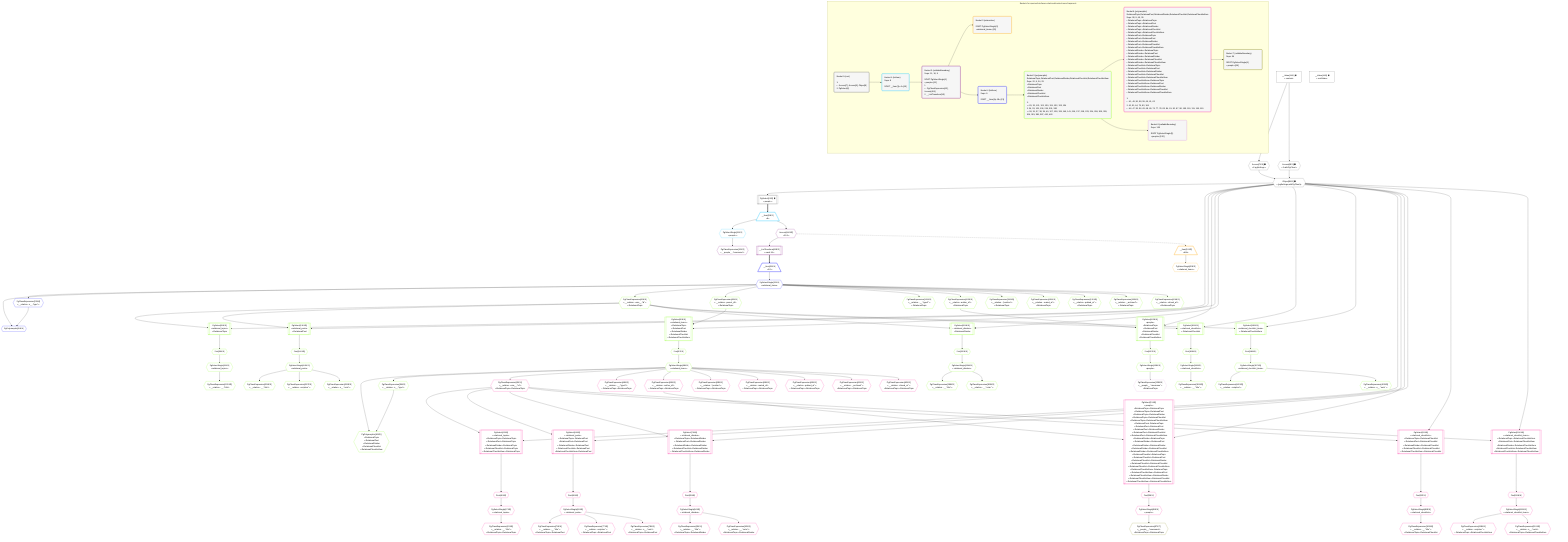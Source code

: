 %%{init: {'themeVariables': { 'fontSize': '12px'}}}%%
graph TD
    classDef path fill:#eee,stroke:#000,color:#000
    classDef plan fill:#fff,stroke-width:1px,color:#000
    classDef itemplan fill:#fff,stroke-width:2px,color:#000
    classDef unbatchedplan fill:#dff,stroke-width:1px,color:#000
    classDef sideeffectplan fill:#fcc,stroke-width:2px,color:#000
    classDef bucket fill:#f6f6f6,color:#000,stroke-width:2px,text-align:left


    %% plan dependencies
    Object9{{"Object[9∈0] ➊<br />ᐸ{pgSettings,withPgClient}ᐳ"}}:::plan
    Access7{{"Access[7∈0] ➊<br />ᐸ2.pgSettingsᐳ"}}:::plan
    Access8{{"Access[8∈0] ➊<br />ᐸ2.withPgClientᐳ"}}:::plan
    Access7 & Access8 --> Object9
    PgSelect6[["PgSelect[6∈0] ➊<br />ᐸpeopleᐳ"]]:::plan
    Object9 --> PgSelect6
    __Value2["__Value[2∈0] ➊<br />ᐸcontextᐳ"]:::plan
    __Value2 --> Access7
    __Value2 --> Access8
    __Value4["__Value[4∈0] ➊<br />ᐸrootValueᐳ"]:::plan
    __Item10[/"__Item[10∈1]<br />ᐸ6ᐳ"\]:::itemplan
    PgSelect6 ==> __Item10
    PgSelectSingle11{{"PgSelectSingle[11∈1]<br />ᐸpeopleᐳ"}}:::plan
    __Item10 --> PgSelectSingle11
    PgClassExpression12{{"PgClassExpression[12∈2]<br />ᐸ__people__.”username”ᐳ"}}:::plan
    PgSelectSingle11 --> PgClassExpression12
    __ListTransform18[["__ListTransform[18∈2]<br />ᐸeach:14ᐳ"]]:::plan
    Access464{{"Access[464∈2]<br />ᐸ10.1ᐳ"}}:::plan
    Access464 --> __ListTransform18
    __Item10 --> Access464
    __Item19[/"__Item[19∈3]<br />ᐸ464ᐳ"\]:::itemplan
    Access464 -.-> __Item19
    PgSelectSingle20{{"PgSelectSingle[20∈3]<br />ᐸrelational_itemsᐳ"}}:::plan
    __Item19 --> PgSelectSingle20
    PgPolymorphic24{{"PgPolymorphic[24∈4]"}}:::plan
    PgSelectSingle22{{"PgSelectSingle[22∈4]<br />ᐸrelational_itemsᐳ"}}:::plan
    PgClassExpression23{{"PgClassExpression[23∈4]<br />ᐸ__relation...s__.”type”ᐳ"}}:::plan
    PgSelectSingle22 & PgClassExpression23 --> PgPolymorphic24
    __Item21[/"__Item[21∈4]<br />ᐸ18ᐳ"\]:::itemplan
    __ListTransform18 ==> __Item21
    __Item21 --> PgSelectSingle22
    PgSelectSingle22 --> PgClassExpression23
    PgSelect26[["PgSelect[26∈5]<br />ᐸrelational_topicsᐳ<br />ᐳRelationalTopic"]]:::plan
    PgClassExpression25{{"PgClassExpression[25∈5]<br />ᐸ__relation...ems__.”id”ᐳ<br />ᐳRelationalTopic"}}:::plan
    Object9 & PgClassExpression25 --> PgSelect26
    PgSelect33[["PgSelect[33∈5]<br />ᐸrelational_itemsᐳ<br />ᐳRelationalTopic<br />ᐳRelationalPost<br />ᐳRelationalDivider<br />ᐳRelationalChecklist<br />ᐳRelationalChecklistItem"]]:::plan
    PgClassExpression32{{"PgClassExpression[32∈5]<br />ᐸ__relation...parent_id”ᐳ<br />ᐳRelationalTopic"}}:::plan
    Object9 & PgClassExpression32 --> PgSelect33
    PgPolymorphic40{{"PgPolymorphic[40∈5]<br />ᐳRelationalTopic<br />ᐳRelationalPost<br />ᐳRelationalDivider<br />ᐳRelationalChecklist<br />ᐳRelationalChecklistItem"}}:::plan
    PgSelectSingle38{{"PgSelectSingle[38∈5]<br />ᐸrelational_itemsᐳ"}}:::plan
    PgClassExpression39{{"PgClassExpression[39∈5]<br />ᐸ__relation...s__.”type”ᐳ"}}:::plan
    PgSelectSingle38 & PgClassExpression39 --> PgPolymorphic40
    PgSelect123[["PgSelect[123∈5]<br />ᐸpeopleᐳ<br />ᐳRelationalTopic<br />ᐳRelationalPost<br />ᐳRelationalDivider<br />ᐳRelationalChecklist<br />ᐳRelationalChecklistItem"]]:::plan
    PgClassExpression122{{"PgClassExpression[122∈5]<br />ᐸ__relation...author_id”ᐳ<br />ᐳRelationalTopic"}}:::plan
    Object9 & PgClassExpression122 --> PgSelect123
    PgSelect136[["PgSelect[136∈5]<br />ᐸrelational_postsᐳ<br />ᐳRelationalPost"]]:::plan
    Object9 & PgClassExpression25 --> PgSelect136
    PgSelect219[["PgSelect[219∈5]<br />ᐸrelational_dividersᐳ<br />ᐳRelationalDivider"]]:::plan
    Object9 & PgClassExpression25 --> PgSelect219
    PgSelect301[["PgSelect[301∈5]<br />ᐸrelational_checklistsᐳ<br />ᐳRelationalChecklist"]]:::plan
    Object9 & PgClassExpression25 --> PgSelect301
    PgSelect382[["PgSelect[382∈5]<br />ᐸrelational_checklist_itemsᐳ<br />ᐳRelationalChecklistItem"]]:::plan
    Object9 & PgClassExpression25 --> PgSelect382
    PgSelectSingle22 --> PgClassExpression25
    First30{{"First[30∈5]"}}:::plan
    PgSelect26 --> First30
    PgSelectSingle31{{"PgSelectSingle[31∈5]<br />ᐸrelational_topicsᐳ"}}:::plan
    First30 --> PgSelectSingle31
    PgSelectSingle22 --> PgClassExpression32
    First37{{"First[37∈5]"}}:::plan
    PgSelect33 --> First37
    First37 --> PgSelectSingle38
    PgSelectSingle38 --> PgClassExpression39
    PgClassExpression121{{"PgClassExpression[121∈5]<br />ᐸ__relation...__.”type2”ᐳ<br />ᐳRelationalTopic"}}:::plan
    PgSelectSingle22 --> PgClassExpression121
    PgSelectSingle22 --> PgClassExpression122
    First127{{"First[127∈5]"}}:::plan
    PgSelect123 --> First127
    PgSelectSingle128{{"PgSelectSingle[128∈5]<br />ᐸpeopleᐳ"}}:::plan
    First127 --> PgSelectSingle128
    PgClassExpression130{{"PgClassExpression[130∈5]<br />ᐸ__relation...”position”ᐳ<br />ᐳRelationalTopic"}}:::plan
    PgSelectSingle22 --> PgClassExpression130
    PgClassExpression131{{"PgClassExpression[131∈5]<br />ᐸ__relation...reated_at”ᐳ<br />ᐳRelationalTopic"}}:::plan
    PgSelectSingle22 --> PgClassExpression131
    PgClassExpression132{{"PgClassExpression[132∈5]<br />ᐸ__relation...pdated_at”ᐳ<br />ᐳRelationalTopic"}}:::plan
    PgSelectSingle22 --> PgClassExpression132
    PgClassExpression133{{"PgClassExpression[133∈5]<br />ᐸ__relation..._archived”ᐳ<br />ᐳRelationalTopic"}}:::plan
    PgSelectSingle22 --> PgClassExpression133
    PgClassExpression134{{"PgClassExpression[134∈5]<br />ᐸ__relation...chived_at”ᐳ<br />ᐳRelationalTopic"}}:::plan
    PgSelectSingle22 --> PgClassExpression134
    PgClassExpression135{{"PgClassExpression[135∈5]<br />ᐸ__relation...__.”title”ᐳ"}}:::plan
    PgSelectSingle31 --> PgClassExpression135
    First140{{"First[140∈5]"}}:::plan
    PgSelect136 --> First140
    PgSelectSingle141{{"PgSelectSingle[141∈5]<br />ᐸrelational_postsᐳ"}}:::plan
    First140 --> PgSelectSingle141
    PgClassExpression216{{"PgClassExpression[216∈5]<br />ᐸ__relation...__.”title”ᐳ"}}:::plan
    PgSelectSingle141 --> PgClassExpression216
    PgClassExpression217{{"PgClassExpression[217∈5]<br />ᐸ__relation...scription”ᐳ"}}:::plan
    PgSelectSingle141 --> PgClassExpression217
    PgClassExpression218{{"PgClassExpression[218∈5]<br />ᐸ__relation...s__.”note”ᐳ"}}:::plan
    PgSelectSingle141 --> PgClassExpression218
    First223{{"First[223∈5]"}}:::plan
    PgSelect219 --> First223
    PgSelectSingle224{{"PgSelectSingle[224∈5]<br />ᐸrelational_dividersᐳ"}}:::plan
    First223 --> PgSelectSingle224
    PgClassExpression299{{"PgClassExpression[299∈5]<br />ᐸ__relation...__.”title”ᐳ"}}:::plan
    PgSelectSingle224 --> PgClassExpression299
    PgClassExpression300{{"PgClassExpression[300∈5]<br />ᐸ__relation...__.”color”ᐳ"}}:::plan
    PgSelectSingle224 --> PgClassExpression300
    First305{{"First[305∈5]"}}:::plan
    PgSelect301 --> First305
    PgSelectSingle306{{"PgSelectSingle[306∈5]<br />ᐸrelational_checklistsᐳ"}}:::plan
    First305 --> PgSelectSingle306
    PgClassExpression381{{"PgClassExpression[381∈5]<br />ᐸ__relation...__.”title”ᐳ"}}:::plan
    PgSelectSingle306 --> PgClassExpression381
    First386{{"First[386∈5]"}}:::plan
    PgSelect382 --> First386
    PgSelectSingle387{{"PgSelectSingle[387∈5]<br />ᐸrelational_checklist_itemsᐳ"}}:::plan
    First386 --> PgSelectSingle387
    PgClassExpression462{{"PgClassExpression[462∈5]<br />ᐸ__relation...scription”ᐳ"}}:::plan
    PgSelectSingle387 --> PgClassExpression462
    PgClassExpression463{{"PgClassExpression[463∈5]<br />ᐸ__relation...s__.”note”ᐳ"}}:::plan
    PgSelectSingle387 --> PgClassExpression463
    PgSelect42[["PgSelect[42∈6]<br />ᐸrelational_topicsᐳ<br />ᐳRelationalTopicᐳRelationalTopic<br />ᐳRelationalPostᐳRelationalTopic<br />ᐳRelationalDividerᐳRelationalTopic<br />ᐳRelationalChecklistᐳRelationalTopic<br />ᐳRelationalChecklistItemᐳRelationalTopic"]]:::plan
    PgClassExpression41{{"PgClassExpression[41∈6]<br />ᐸ__relation...ems__.”id”ᐳ<br />ᐳRelationalTopicᐳRelationalTopic"}}:::plan
    Object9 & PgClassExpression41 --> PgSelect42
    PgSelect51[["PgSelect[51∈6]<br />ᐸpeopleᐳ<br />ᐳRelationalTopicᐳRelationalTopic<br />ᐳRelationalTopicᐳRelationalPost<br />ᐳRelationalTopicᐳRelationalDivider<br />ᐳRelationalTopicᐳRelationalChecklist<br />ᐳRelationalTopicᐳRelationalChecklistItem<br />ᐳRelationalPostᐳRelationalTopic<br />ᐳRelationalPostᐳRelationalPost<br />ᐳRelationalPostᐳRelationalDivider<br />ᐳRelationalPostᐳRelationalChecklist<br />ᐳRelationalPostᐳRelationalChecklistItem<br />ᐳRelationalDividerᐳRelationalTopic<br />ᐳRelationalDividerᐳRelationalPost<br />ᐳRelationalDividerᐳRelationalDivider<br />ᐳRelationalDividerᐳRelationalChecklist<br />ᐳRelationalDividerᐳRelationalChecklistItem<br />ᐳRelationalChecklistᐳRelationalTopic<br />ᐳRelationalChecklistᐳRelationalPost<br />ᐳRelationalChecklistᐳRelationalDivider<br />ᐳRelationalChecklistᐳRelationalChecklist<br />ᐳRelationalChecklistᐳRelationalChecklistItem<br />ᐳRelationalChecklistItemᐳRelationalTopic<br />ᐳRelationalChecklistItemᐳRelationalPost<br />ᐳRelationalChecklistItemᐳRelationalDivider<br />ᐳRelationalChecklistItemᐳRelationalChecklist<br />ᐳRelationalChecklistItemᐳRelationalChecklistItem"]]:::plan
    PgClassExpression50{{"PgClassExpression[50∈6]<br />ᐸ__relation...author_id”ᐳ<br />ᐳRelationalTopicᐳRelationalTopic"}}:::plan
    Object9 & PgClassExpression50 --> PgSelect51
    PgSelect64[["PgSelect[64∈6]<br />ᐸrelational_postsᐳ<br />ᐳRelationalTopicᐳRelationalPost<br />ᐳRelationalPostᐳRelationalPost<br />ᐳRelationalDividerᐳRelationalPost<br />ᐳRelationalChecklistᐳRelationalPost<br />ᐳRelationalChecklistItemᐳRelationalPost"]]:::plan
    Object9 & PgClassExpression41 --> PgSelect64
    PgSelect79[["PgSelect[79∈6]<br />ᐸrelational_dividersᐳ<br />ᐳRelationalTopicᐳRelationalDivider<br />ᐳRelationalPostᐳRelationalDivider<br />ᐳRelationalDividerᐳRelationalDivider<br />ᐳRelationalChecklistᐳRelationalDivider<br />ᐳRelationalChecklistItemᐳRelationalDivider"]]:::plan
    Object9 & PgClassExpression41 --> PgSelect79
    PgSelect93[["PgSelect[93∈6]<br />ᐸrelational_checklistsᐳ<br />ᐳRelationalTopicᐳRelationalChecklist<br />ᐳRelationalPostᐳRelationalChecklist<br />ᐳRelationalDividerᐳRelationalChecklist<br />ᐳRelationalChecklistᐳRelationalChecklist<br />ᐳRelationalChecklistItemᐳRelationalChecklist"]]:::plan
    Object9 & PgClassExpression41 --> PgSelect93
    PgSelect106[["PgSelect[106∈6]<br />ᐸrelational_checklist_itemsᐳ<br />ᐳRelationalTopicᐳRelationalChecklistItem<br />ᐳRelationalPostᐳRelationalChecklistItem<br />ᐳRelationalDividerᐳRelationalChecklistItem<br />ᐳRelationalChecklistᐳRelationalChecklistItem<br />ᐳRelationalChecklistItemᐳRelationalChecklistItem"]]:::plan
    Object9 & PgClassExpression41 --> PgSelect106
    PgSelectSingle38 --> PgClassExpression41
    First46{{"First[46∈6]"}}:::plan
    PgSelect42 --> First46
    PgSelectSingle47{{"PgSelectSingle[47∈6]<br />ᐸrelational_topicsᐳ"}}:::plan
    First46 --> PgSelectSingle47
    PgClassExpression49{{"PgClassExpression[49∈6]<br />ᐸ__relation...__.”type2”ᐳ<br />ᐳRelationalTopicᐳRelationalTopic"}}:::plan
    PgSelectSingle38 --> PgClassExpression49
    PgSelectSingle38 --> PgClassExpression50
    First55{{"First[55∈6]"}}:::plan
    PgSelect51 --> First55
    PgSelectSingle56{{"PgSelectSingle[56∈6]<br />ᐸpeopleᐳ"}}:::plan
    First55 --> PgSelectSingle56
    PgClassExpression58{{"PgClassExpression[58∈6]<br />ᐸ__relation...”position”ᐳ<br />ᐳRelationalTopicᐳRelationalTopic"}}:::plan
    PgSelectSingle38 --> PgClassExpression58
    PgClassExpression59{{"PgClassExpression[59∈6]<br />ᐸ__relation...reated_at”ᐳ<br />ᐳRelationalTopicᐳRelationalTopic"}}:::plan
    PgSelectSingle38 --> PgClassExpression59
    PgClassExpression60{{"PgClassExpression[60∈6]<br />ᐸ__relation...pdated_at”ᐳ<br />ᐳRelationalTopicᐳRelationalTopic"}}:::plan
    PgSelectSingle38 --> PgClassExpression60
    PgClassExpression61{{"PgClassExpression[61∈6]<br />ᐸ__relation..._archived”ᐳ<br />ᐳRelationalTopicᐳRelationalTopic"}}:::plan
    PgSelectSingle38 --> PgClassExpression61
    PgClassExpression62{{"PgClassExpression[62∈6]<br />ᐸ__relation...chived_at”ᐳ<br />ᐳRelationalTopicᐳRelationalTopic"}}:::plan
    PgSelectSingle38 --> PgClassExpression62
    PgClassExpression63{{"PgClassExpression[63∈6]<br />ᐸ__relation...__.”title”ᐳ<br />ᐳRelationalTopicᐳRelationalTopic"}}:::plan
    PgSelectSingle47 --> PgClassExpression63
    First68{{"First[68∈6]"}}:::plan
    PgSelect64 --> First68
    PgSelectSingle69{{"PgSelectSingle[69∈6]<br />ᐸrelational_postsᐳ"}}:::plan
    First68 --> PgSelectSingle69
    PgClassExpression76{{"PgClassExpression[76∈6]<br />ᐸ__relation...__.”title”ᐳ<br />ᐳRelationalTopicᐳRelationalPost"}}:::plan
    PgSelectSingle69 --> PgClassExpression76
    PgClassExpression77{{"PgClassExpression[77∈6]<br />ᐸ__relation...scription”ᐳ<br />ᐳRelationalTopicᐳRelationalPost"}}:::plan
    PgSelectSingle69 --> PgClassExpression77
    PgClassExpression78{{"PgClassExpression[78∈6]<br />ᐸ__relation...s__.”note”ᐳ<br />ᐳRelationalTopicᐳRelationalPost"}}:::plan
    PgSelectSingle69 --> PgClassExpression78
    First83{{"First[83∈6]"}}:::plan
    PgSelect79 --> First83
    PgSelectSingle84{{"PgSelectSingle[84∈6]<br />ᐸrelational_dividersᐳ"}}:::plan
    First83 --> PgSelectSingle84
    PgClassExpression91{{"PgClassExpression[91∈6]<br />ᐸ__relation...__.”title”ᐳ<br />ᐳRelationalTopicᐳRelationalDivider"}}:::plan
    PgSelectSingle84 --> PgClassExpression91
    PgClassExpression92{{"PgClassExpression[92∈6]<br />ᐸ__relation...__.”color”ᐳ<br />ᐳRelationalTopicᐳRelationalDivider"}}:::plan
    PgSelectSingle84 --> PgClassExpression92
    First97{{"First[97∈6]"}}:::plan
    PgSelect93 --> First97
    PgSelectSingle98{{"PgSelectSingle[98∈6]<br />ᐸrelational_checklistsᐳ"}}:::plan
    First97 --> PgSelectSingle98
    PgClassExpression105{{"PgClassExpression[105∈6]<br />ᐸ__relation...__.”title”ᐳ<br />ᐳRelationalTopicᐳRelationalChecklist"}}:::plan
    PgSelectSingle98 --> PgClassExpression105
    First110{{"First[110∈6]"}}:::plan
    PgSelect106 --> First110
    PgSelectSingle111{{"PgSelectSingle[111∈6]<br />ᐸrelational_checklist_itemsᐳ"}}:::plan
    First110 --> PgSelectSingle111
    PgClassExpression118{{"PgClassExpression[118∈6]<br />ᐸ__relation...scription”ᐳ<br />ᐳRelationalTopicᐳRelationalChecklistItem"}}:::plan
    PgSelectSingle111 --> PgClassExpression118
    PgClassExpression119{{"PgClassExpression[119∈6]<br />ᐸ__relation...s__.”note”ᐳ<br />ᐳRelationalTopicᐳRelationalChecklistItem"}}:::plan
    PgSelectSingle111 --> PgClassExpression119
    PgClassExpression57{{"PgClassExpression[57∈7]<br />ᐸ__people__.”username”ᐳ<br />ᐳRelationalTopicᐳRelationalTopic"}}:::plan
    PgSelectSingle56 --> PgClassExpression57
    PgClassExpression129{{"PgClassExpression[129∈8]<br />ᐸ__people__.”username”ᐳ<br />ᐳRelationalTopic"}}:::plan
    PgSelectSingle128 --> PgClassExpression129

    %% define steps

    subgraph "Buckets for queries/interfaces-relational/nested-more-fragments"
    Bucket0("Bucket 0 (root)<br /><br />1: <br />ᐳ: Access[7], Access[8], Object[9]<br />2: PgSelect[6]"):::bucket
    classDef bucket0 stroke:#696969
    class Bucket0,__Value2,__Value4,PgSelect6,Access7,Access8,Object9 bucket0
    Bucket1("Bucket 1 (listItem)<br />Deps: 9<br /><br />ROOT __Item{1}ᐸ6ᐳ[10]"):::bucket
    classDef bucket1 stroke:#00bfff
    class Bucket1,__Item10,PgSelectSingle11 bucket1
    Bucket2("Bucket 2 (nullableBoundary)<br />Deps: 11, 10, 9<br /><br />ROOT PgSelectSingle{1}ᐸpeopleᐳ[11]<br />1: <br />ᐳ: PgClassExpression[12], Access[464]<br />2: __ListTransform[18]"):::bucket
    classDef bucket2 stroke:#7f007f
    class Bucket2,PgClassExpression12,__ListTransform18,Access464 bucket2
    Bucket3("Bucket 3 (subroutine)<br /><br />ROOT PgSelectSingle{3}ᐸrelational_itemsᐳ[20]"):::bucket
    classDef bucket3 stroke:#ffa500
    class Bucket3,__Item19,PgSelectSingle20 bucket3
    Bucket4("Bucket 4 (listItem)<br />Deps: 9<br /><br />ROOT __Item{4}ᐸ18ᐳ[21]"):::bucket
    classDef bucket4 stroke:#0000ff
    class Bucket4,__Item21,PgSelectSingle22,PgClassExpression23,PgPolymorphic24 bucket4
    Bucket5("Bucket 5 (polymorphic)<br />RelationalTopic,RelationalPost,RelationalDivider,RelationalChecklist,RelationalChecklistItem<br />Deps: 22, 9, 24, 23<br />ᐳRelationalTopic<br />ᐳRelationalPost<br />ᐳRelationalDivider<br />ᐳRelationalChecklist<br />ᐳRelationalChecklistItem<br /><br />1: <br />ᐳ: 25, 32, 121, 122, 130, 131, 132, 133, 134<br />2: 26, 33, 123, 136, 219, 301, 382<br />ᐳ: 30, 31, 37, 38, 39, 40, 127, 128, 135, 140, 141, 216, 217, 218, 223, 224, 299, 300, 305, 306, 381, 386, 387, 462, 463"):::bucket
    classDef bucket5 stroke:#7fff00
    class Bucket5,PgClassExpression25,PgSelect26,First30,PgSelectSingle31,PgClassExpression32,PgSelect33,First37,PgSelectSingle38,PgClassExpression39,PgPolymorphic40,PgClassExpression121,PgClassExpression122,PgSelect123,First127,PgSelectSingle128,PgClassExpression130,PgClassExpression131,PgClassExpression132,PgClassExpression133,PgClassExpression134,PgClassExpression135,PgSelect136,First140,PgSelectSingle141,PgClassExpression216,PgClassExpression217,PgClassExpression218,PgSelect219,First223,PgSelectSingle224,PgClassExpression299,PgClassExpression300,PgSelect301,First305,PgSelectSingle306,PgClassExpression381,PgSelect382,First386,PgSelectSingle387,PgClassExpression462,PgClassExpression463 bucket5
    Bucket6("Bucket 6 (polymorphic)<br />RelationalTopic,RelationalPost,RelationalDivider,RelationalChecklist,RelationalChecklistItem<br />Deps: 38, 9, 40, 39<br />ᐳRelationalTopicᐳRelationalTopic<br />ᐳRelationalTopicᐳRelationalPost<br />ᐳRelationalTopicᐳRelationalDivider<br />ᐳRelationalTopicᐳRelationalChecklist<br />ᐳRelationalTopicᐳRelationalChecklistItem<br />ᐳRelationalPostᐳRelationalTopic<br />ᐳRelationalPostᐳRelationalPost<br />ᐳRelationalPostᐳRelationalDivider<br />ᐳRelationalPostᐳRelationalChecklist<br />ᐳRelationalPostᐳRelationalChecklistItem<br />ᐳRelationalDividerᐳRelationalTopic<br />ᐳRelationalDividerᐳRelationalPost<br />ᐳRelationalDividerᐳRelationalDivider<br />ᐳRelationalDividerᐳRelationalChecklist<br />ᐳRelationalDividerᐳRelationalChecklistItem<br />ᐳRelationalChecklistᐳRelationalTopic<br />ᐳRelationalChecklistᐳRelationalPost<br />ᐳRelationalChecklistᐳRelationalDivider<br />ᐳRelationalChecklistᐳRelationalChecklist<br />ᐳRelationalChecklistᐳRelationalChecklistItem<br />ᐳRelationalChecklistItemᐳRelationalTopic<br />ᐳRelationalChecklistItemᐳRelationalPost<br />ᐳRelationalChecklistItemᐳRelationalDivider<br />ᐳRelationalChecklistItemᐳRelationalChecklist<br />ᐳRelationalChecklistItemᐳRelationalChecklistItem<br /><br />1: <br />ᐳ: 41, 49, 50, 58, 59, 60, 61, 62<br />2: 42, 51, 64, 79, 93, 106<br />ᐳ: 46, 47, 55, 56, 63, 68, 69, 76, 77, 78, 83, 84, 91, 92, 97, 98, 105, 110, 111, 118, 119"):::bucket
    classDef bucket6 stroke:#ff1493
    class Bucket6,PgClassExpression41,PgSelect42,First46,PgSelectSingle47,PgClassExpression49,PgClassExpression50,PgSelect51,First55,PgSelectSingle56,PgClassExpression58,PgClassExpression59,PgClassExpression60,PgClassExpression61,PgClassExpression62,PgClassExpression63,PgSelect64,First68,PgSelectSingle69,PgClassExpression76,PgClassExpression77,PgClassExpression78,PgSelect79,First83,PgSelectSingle84,PgClassExpression91,PgClassExpression92,PgSelect93,First97,PgSelectSingle98,PgClassExpression105,PgSelect106,First110,PgSelectSingle111,PgClassExpression118,PgClassExpression119 bucket6
    Bucket7("Bucket 7 (nullableBoundary)<br />Deps: 56<br /><br />ROOT PgSelectSingle{6}ᐸpeopleᐳ[56]"):::bucket
    classDef bucket7 stroke:#808000
    class Bucket7,PgClassExpression57 bucket7
    Bucket8("Bucket 8 (nullableBoundary)<br />Deps: 128<br /><br />ROOT PgSelectSingle{5}ᐸpeopleᐳ[128]"):::bucket
    classDef bucket8 stroke:#dda0dd
    class Bucket8,PgClassExpression129 bucket8
    Bucket0 --> Bucket1
    Bucket1 --> Bucket2
    Bucket2 --> Bucket3 & Bucket4
    Bucket4 --> Bucket5
    Bucket5 --> Bucket6 & Bucket8
    Bucket6 --> Bucket7
    end